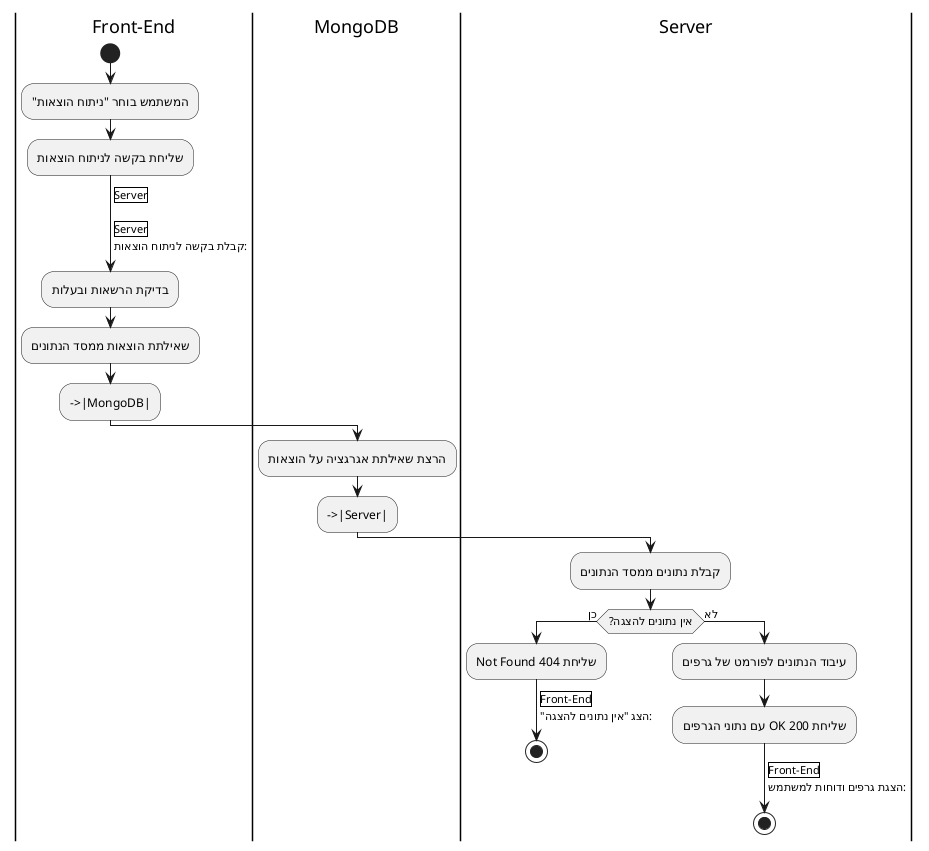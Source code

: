 @startuml graphsAD
|Front-End|
start
:המשתמש בוחר "ניתוח הוצאות";
:שליחת בקשה לניתוח הוצאות;
->|Server|

|Server|
:קבלת בקשה לניתוח הוצאות;
:בדיקת הרשאות ובעלות;
:שאילתת הוצאות ממסד הנתונים;
-->|MongoDB|

|MongoDB|
:הרצת שאילתת אגרגציה על הוצאות;
-->|Server|

|Server|
:קבלת נתונים ממסד הנתונים;
if (אין נתונים להצגה?) then (כן)
  :שליחת 404 Not Found;
  ->|Front-End|
  :הצג "אין נתונים להצגה";
  stop
else (לא)
  :עיבוד הנתונים לפורמט של גרפים;
  :שליחת 200 OK עם נתוני הגרפים;
  ->|Front-End|
  :הצגת גרפים ודוחות למשתמש;
  stop
endif
@enduml